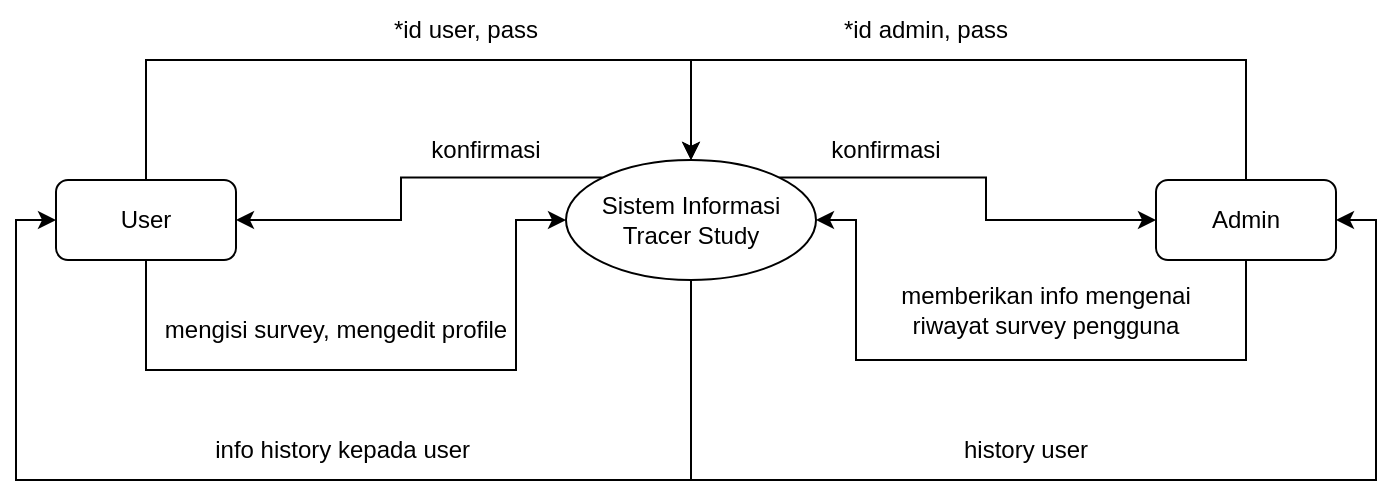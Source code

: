 <mxfile version="15.5.0" type="github"><diagram id="KfrzHejRCPwfroempb5Q" name="Page-1"><mxGraphModel dx="868" dy="482" grid="1" gridSize="10" guides="1" tooltips="1" connect="1" arrows="1" fold="1" page="1" pageScale="1" pageWidth="850" pageHeight="1100" math="0" shadow="0"><root><mxCell id="0"/><mxCell id="1" parent="0"/><mxCell id="_AKx3mwMz6aD51dlGzba-6" style="edgeStyle=orthogonalEdgeStyle;rounded=0;orthogonalLoop=1;jettySize=auto;html=1;exitX=0;exitY=0;exitDx=0;exitDy=0;entryX=1;entryY=0.5;entryDx=0;entryDy=0;entryPerimeter=0;" edge="1" parent="1" source="_AKx3mwMz6aD51dlGzba-1" target="_AKx3mwMz6aD51dlGzba-2"><mxGeometry relative="1" as="geometry"/></mxCell><mxCell id="_AKx3mwMz6aD51dlGzba-7" style="edgeStyle=orthogonalEdgeStyle;rounded=0;orthogonalLoop=1;jettySize=auto;html=1;exitX=1;exitY=0;exitDx=0;exitDy=0;entryX=0;entryY=0.5;entryDx=0;entryDy=0;" edge="1" parent="1" source="_AKx3mwMz6aD51dlGzba-1" target="_AKx3mwMz6aD51dlGzba-3"><mxGeometry relative="1" as="geometry"/></mxCell><mxCell id="_AKx3mwMz6aD51dlGzba-17" style="edgeStyle=orthogonalEdgeStyle;rounded=0;orthogonalLoop=1;jettySize=auto;html=1;exitX=0.5;exitY=1;exitDx=0;exitDy=0;entryX=0;entryY=0.5;entryDx=0;entryDy=0;" edge="1" parent="1" source="_AKx3mwMz6aD51dlGzba-1" target="_AKx3mwMz6aD51dlGzba-2"><mxGeometry relative="1" as="geometry"><Array as="points"><mxPoint x="428" y="370"/><mxPoint x="90" y="370"/><mxPoint x="90" y="240"/></Array></mxGeometry></mxCell><mxCell id="_AKx3mwMz6aD51dlGzba-19" style="edgeStyle=orthogonalEdgeStyle;rounded=0;orthogonalLoop=1;jettySize=auto;html=1;exitX=0.5;exitY=1;exitDx=0;exitDy=0;entryX=1;entryY=0.5;entryDx=0;entryDy=0;" edge="1" parent="1" source="_AKx3mwMz6aD51dlGzba-1" target="_AKx3mwMz6aD51dlGzba-3"><mxGeometry relative="1" as="geometry"><Array as="points"><mxPoint x="428" y="370"/><mxPoint x="770" y="370"/><mxPoint x="770" y="240"/></Array></mxGeometry></mxCell><mxCell id="_AKx3mwMz6aD51dlGzba-1" value="Sistem Informasi Tracer Study" style="ellipse;whiteSpace=wrap;html=1;" vertex="1" parent="1"><mxGeometry x="365" y="210" width="125" height="60" as="geometry"/></mxCell><mxCell id="_AKx3mwMz6aD51dlGzba-4" style="edgeStyle=orthogonalEdgeStyle;rounded=0;orthogonalLoop=1;jettySize=auto;html=1;exitX=0.5;exitY=0;exitDx=0;exitDy=0;entryX=0.5;entryY=0;entryDx=0;entryDy=0;" edge="1" parent="1" source="_AKx3mwMz6aD51dlGzba-2" target="_AKx3mwMz6aD51dlGzba-1"><mxGeometry relative="1" as="geometry"><Array as="points"><mxPoint x="155" y="160"/><mxPoint x="428" y="160"/></Array></mxGeometry></mxCell><mxCell id="_AKx3mwMz6aD51dlGzba-13" style="edgeStyle=orthogonalEdgeStyle;rounded=0;orthogonalLoop=1;jettySize=auto;html=1;entryX=0;entryY=0.5;entryDx=0;entryDy=0;" edge="1" parent="1" source="_AKx3mwMz6aD51dlGzba-2" target="_AKx3mwMz6aD51dlGzba-1"><mxGeometry relative="1" as="geometry"><mxPoint x="180" y="370" as="targetPoint"/><Array as="points"><mxPoint x="155" y="315"/><mxPoint x="340" y="315"/><mxPoint x="340" y="240"/></Array></mxGeometry></mxCell><mxCell id="_AKx3mwMz6aD51dlGzba-2" value="User" style="rounded=1;whiteSpace=wrap;html=1;" vertex="1" parent="1"><mxGeometry x="110" y="220" width="90" height="40" as="geometry"/></mxCell><mxCell id="_AKx3mwMz6aD51dlGzba-5" style="edgeStyle=orthogonalEdgeStyle;rounded=0;orthogonalLoop=1;jettySize=auto;html=1;exitX=0.5;exitY=0;exitDx=0;exitDy=0;entryX=0.5;entryY=0;entryDx=0;entryDy=0;" edge="1" parent="1" source="_AKx3mwMz6aD51dlGzba-3" target="_AKx3mwMz6aD51dlGzba-1"><mxGeometry relative="1" as="geometry"><Array as="points"><mxPoint x="705" y="160"/><mxPoint x="428" y="160"/></Array></mxGeometry></mxCell><mxCell id="_AKx3mwMz6aD51dlGzba-14" style="edgeStyle=orthogonalEdgeStyle;rounded=0;orthogonalLoop=1;jettySize=auto;html=1;entryX=1;entryY=0.5;entryDx=0;entryDy=0;" edge="1" parent="1" source="_AKx3mwMz6aD51dlGzba-3" target="_AKx3mwMz6aD51dlGzba-1"><mxGeometry relative="1" as="geometry"><mxPoint x="500" y="240" as="targetPoint"/><Array as="points"><mxPoint x="705" y="310"/><mxPoint x="510" y="310"/><mxPoint x="510" y="240"/></Array></mxGeometry></mxCell><mxCell id="_AKx3mwMz6aD51dlGzba-3" value="Admin" style="rounded=1;whiteSpace=wrap;html=1;" vertex="1" parent="1"><mxGeometry x="660" y="220" width="90" height="40" as="geometry"/></mxCell><mxCell id="_AKx3mwMz6aD51dlGzba-8" value="*id user, pass" style="text;html=1;strokeColor=none;fillColor=none;align=center;verticalAlign=middle;whiteSpace=wrap;rounded=0;" vertex="1" parent="1"><mxGeometry x="240" y="130" width="150" height="30" as="geometry"/></mxCell><mxCell id="_AKx3mwMz6aD51dlGzba-10" value="*id admin, pass" style="text;html=1;strokeColor=none;fillColor=none;align=center;verticalAlign=middle;whiteSpace=wrap;rounded=0;" vertex="1" parent="1"><mxGeometry x="470" y="130" width="150" height="30" as="geometry"/></mxCell><mxCell id="_AKx3mwMz6aD51dlGzba-11" value="konfirmasi" style="text;html=1;strokeColor=none;fillColor=none;align=center;verticalAlign=middle;whiteSpace=wrap;rounded=0;" vertex="1" parent="1"><mxGeometry x="250" y="190" width="150" height="30" as="geometry"/></mxCell><mxCell id="_AKx3mwMz6aD51dlGzba-12" value="konfirmasi" style="text;html=1;strokeColor=none;fillColor=none;align=center;verticalAlign=middle;whiteSpace=wrap;rounded=0;" vertex="1" parent="1"><mxGeometry x="450" y="190" width="150" height="30" as="geometry"/></mxCell><mxCell id="_AKx3mwMz6aD51dlGzba-15" value="mengisi survey, mengedit profile" style="text;html=1;strokeColor=none;fillColor=none;align=center;verticalAlign=middle;whiteSpace=wrap;rounded=0;" vertex="1" parent="1"><mxGeometry x="160" y="280" width="180" height="30" as="geometry"/></mxCell><mxCell id="_AKx3mwMz6aD51dlGzba-16" value="memberikan info mengenai riwayat survey pengguna" style="text;html=1;strokeColor=none;fillColor=none;align=center;verticalAlign=middle;whiteSpace=wrap;rounded=0;" vertex="1" parent="1"><mxGeometry x="530" y="270" width="150" height="30" as="geometry"/></mxCell><mxCell id="_AKx3mwMz6aD51dlGzba-18" value="info history kepada user&amp;nbsp;" style="text;html=1;strokeColor=none;fillColor=none;align=center;verticalAlign=middle;whiteSpace=wrap;rounded=0;" vertex="1" parent="1"><mxGeometry x="180" y="340" width="150" height="30" as="geometry"/></mxCell><mxCell id="_AKx3mwMz6aD51dlGzba-21" value="history user" style="text;html=1;strokeColor=none;fillColor=none;align=center;verticalAlign=middle;whiteSpace=wrap;rounded=0;" vertex="1" parent="1"><mxGeometry x="520" y="340" width="150" height="30" as="geometry"/></mxCell></root></mxGraphModel></diagram></mxfile>